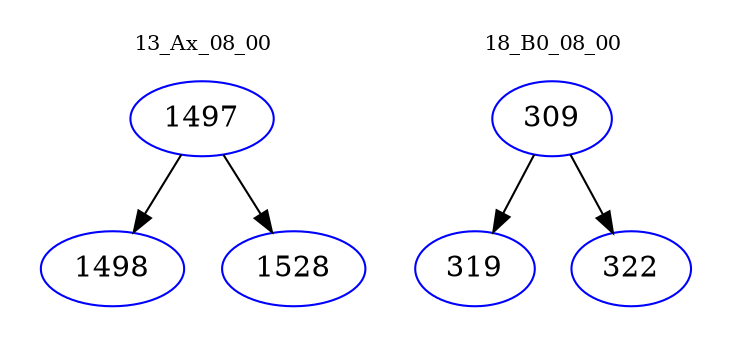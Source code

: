 digraph{
subgraph cluster_0 {
color = white
label = "13_Ax_08_00";
fontsize=10;
T0_1497 [label="1497", color="blue"]
T0_1497 -> T0_1498 [color="black"]
T0_1498 [label="1498", color="blue"]
T0_1497 -> T0_1528 [color="black"]
T0_1528 [label="1528", color="blue"]
}
subgraph cluster_1 {
color = white
label = "18_B0_08_00";
fontsize=10;
T1_309 [label="309", color="blue"]
T1_309 -> T1_319 [color="black"]
T1_319 [label="319", color="blue"]
T1_309 -> T1_322 [color="black"]
T1_322 [label="322", color="blue"]
}
}
